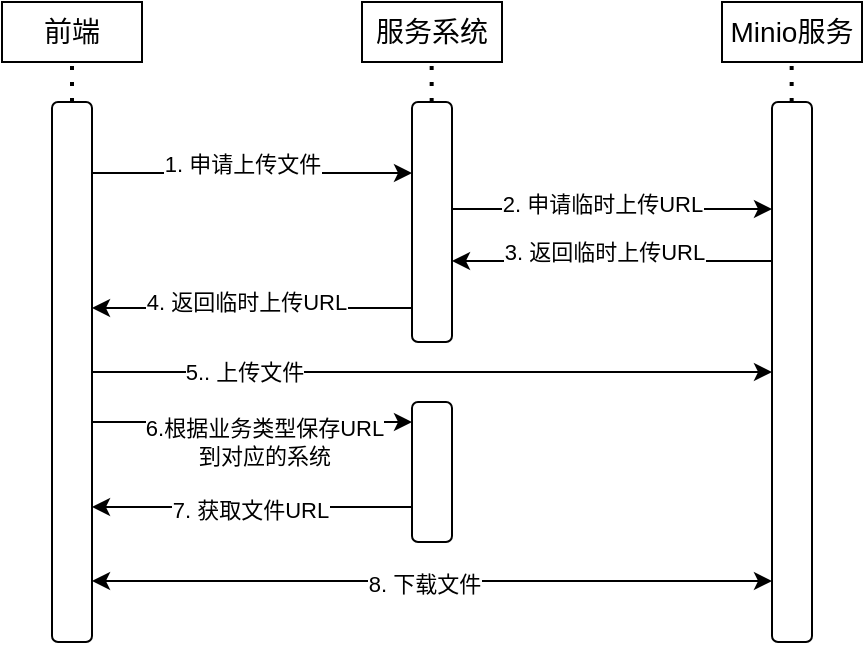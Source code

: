 <mxfile version="26.0.11">
  <diagram name="第 1 页" id="BvCTxVHMavC_BpYrgi1y">
    <mxGraphModel dx="638" dy="402" grid="1" gridSize="10" guides="1" tooltips="1" connect="1" arrows="1" fold="1" page="1" pageScale="1" pageWidth="827" pageHeight="1169" math="0" shadow="0">
      <root>
        <mxCell id="0" />
        <mxCell id="1" parent="0" />
        <mxCell id="rQPNkpV0lBim9gktp3ao-2" value="&lt;font style=&quot;font-size: 14px;&quot;&gt;前端&lt;/font&gt;" style="rounded=0;whiteSpace=wrap;html=1;" vertex="1" parent="1">
          <mxGeometry x="120" y="140" width="70" height="30" as="geometry" />
        </mxCell>
        <mxCell id="rQPNkpV0lBim9gktp3ao-3" value="&lt;span style=&quot;font-size: 14px;&quot;&gt;服务&lt;/span&gt;&lt;span style=&quot;color: rgba(0, 0, 0, 0); font-family: monospace; font-size: 0px; text-align: start; text-wrap-mode: nowrap;&quot;&gt;%3CmxGraphModel%3E%3Croot%3E%3CmxCell%20id%3D%220%22%2F%3E%3CmxCell%20id%3D%221%22%20parent%3D%220%22%2F%3E%3CmxCell%20id%3D%222%22%20value%3D%22%26lt%3Bfont%20style%3D%26quot%3Bfont-size%3A%2014px%3B%26quot%3B%26gt%3B%E5%89%8D%E7%AB%AF%26lt%3B%2Ffont%26gt%3B%22%20style%3D%22rounded%3D0%3BwhiteSpace%3Dwrap%3Bhtml%3D1%3B%22%20vertex%3D%221%22%20parent%3D%221%22%3E%3CmxGeometry%20x%3D%22120%22%20y%3D%22140%22%20width%3D%2270%22%20height%3D%2230%22%20as%3D%22geometry%22%2F%3E%3C%2FmxCell%3E%3C%2Froot%3E%3C%2FmxGraphModel%3E&lt;/span&gt;&lt;span style=&quot;font-size: 14px;&quot;&gt;系统&lt;/span&gt;" style="rounded=0;whiteSpace=wrap;html=1;" vertex="1" parent="1">
          <mxGeometry x="300" y="140" width="70" height="30" as="geometry" />
        </mxCell>
        <mxCell id="rQPNkpV0lBim9gktp3ao-4" value="&lt;font style=&quot;font-size: 14px;&quot;&gt;Minio服务&lt;/font&gt;" style="rounded=0;whiteSpace=wrap;html=1;" vertex="1" parent="1">
          <mxGeometry x="480" y="140" width="70" height="30" as="geometry" />
        </mxCell>
        <mxCell id="rQPNkpV0lBim9gktp3ao-15" style="edgeStyle=orthogonalEdgeStyle;rounded=0;orthogonalLoop=1;jettySize=auto;html=1;exitX=1;exitY=0.25;exitDx=0;exitDy=0;entryX=0;entryY=0.25;entryDx=0;entryDy=0;" edge="1" parent="1">
          <mxGeometry relative="1" as="geometry">
            <mxPoint x="165" y="225.5" as="sourcePoint" />
            <mxPoint x="325" y="225.5" as="targetPoint" />
          </mxGeometry>
        </mxCell>
        <mxCell id="rQPNkpV0lBim9gktp3ao-16" value="1. 申请上传文件" style="edgeLabel;html=1;align=center;verticalAlign=middle;resizable=0;points=[];" vertex="1" connectable="0" parent="rQPNkpV0lBim9gktp3ao-15">
          <mxGeometry x="-0.287" y="2" relative="1" as="geometry">
            <mxPoint x="18" y="-3" as="offset" />
          </mxGeometry>
        </mxCell>
        <mxCell id="rQPNkpV0lBim9gktp3ao-28" style="edgeStyle=orthogonalEdgeStyle;rounded=0;orthogonalLoop=1;jettySize=auto;html=1;exitX=1;exitY=0.75;exitDx=0;exitDy=0;entryX=0;entryY=0.75;entryDx=0;entryDy=0;" edge="1" parent="1">
          <mxGeometry relative="1" as="geometry">
            <mxPoint x="165" y="350.0" as="sourcePoint" />
            <mxPoint x="325" y="350" as="targetPoint" />
          </mxGeometry>
        </mxCell>
        <mxCell id="rQPNkpV0lBim9gktp3ao-29" value="6.根据业务类型保存URL&lt;div&gt;到对应的系统&lt;/div&gt;" style="edgeLabel;html=1;align=center;verticalAlign=middle;resizable=0;points=[];" vertex="1" connectable="0" parent="rQPNkpV0lBim9gktp3ao-28">
          <mxGeometry x="0.285" relative="1" as="geometry">
            <mxPoint x="-17" y="10" as="offset" />
          </mxGeometry>
        </mxCell>
        <mxCell id="rQPNkpV0lBim9gktp3ao-32" style="edgeStyle=orthogonalEdgeStyle;rounded=0;orthogonalLoop=1;jettySize=auto;html=1;exitX=1;exitY=0.75;exitDx=0;exitDy=0;entryX=0;entryY=0.75;entryDx=0;entryDy=0;startArrow=classic;startFill=1;" edge="1" parent="1">
          <mxGeometry relative="1" as="geometry">
            <mxPoint x="165" y="429.5" as="sourcePoint" />
            <mxPoint x="505" y="429.5" as="targetPoint" />
          </mxGeometry>
        </mxCell>
        <mxCell id="rQPNkpV0lBim9gktp3ao-34" value="8. 下载文件" style="edgeLabel;html=1;align=center;verticalAlign=middle;resizable=0;points=[];" vertex="1" connectable="0" parent="rQPNkpV0lBim9gktp3ao-32">
          <mxGeometry x="-0.184" y="2" relative="1" as="geometry">
            <mxPoint x="27" y="3" as="offset" />
          </mxGeometry>
        </mxCell>
        <mxCell id="rQPNkpV0lBim9gktp3ao-5" value="" style="rounded=1;whiteSpace=wrap;html=1;" vertex="1" parent="1">
          <mxGeometry x="145" y="190" width="20" height="270" as="geometry" />
        </mxCell>
        <mxCell id="rQPNkpV0lBim9gktp3ao-17" style="edgeStyle=orthogonalEdgeStyle;rounded=0;orthogonalLoop=1;jettySize=auto;html=1;exitX=1;exitY=0.25;exitDx=0;exitDy=0;entryX=0;entryY=0.25;entryDx=0;entryDy=0;" edge="1" parent="1">
          <mxGeometry relative="1" as="geometry">
            <mxPoint x="345" y="243.5" as="sourcePoint" />
            <mxPoint x="505" y="243.5" as="targetPoint" />
          </mxGeometry>
        </mxCell>
        <mxCell id="rQPNkpV0lBim9gktp3ao-19" value="2. 申请临时上传URL" style="edgeLabel;html=1;align=center;verticalAlign=middle;resizable=0;points=[];" vertex="1" connectable="0" parent="rQPNkpV0lBim9gktp3ao-17">
          <mxGeometry x="-0.36" y="-4" relative="1" as="geometry">
            <mxPoint x="24" y="-7" as="offset" />
          </mxGeometry>
        </mxCell>
        <mxCell id="rQPNkpV0lBim9gktp3ao-23" style="edgeStyle=orthogonalEdgeStyle;rounded=0;orthogonalLoop=1;jettySize=auto;html=1;exitX=0;exitY=0.5;exitDx=0;exitDy=0;" edge="1" parent="1">
          <mxGeometry relative="1" as="geometry">
            <mxPoint x="325" y="293" as="sourcePoint" />
            <mxPoint x="165" y="293" as="targetPoint" />
          </mxGeometry>
        </mxCell>
        <mxCell id="rQPNkpV0lBim9gktp3ao-24" value="4. 返回临时上传URL" style="edgeLabel;html=1;align=center;verticalAlign=middle;resizable=0;points=[];" vertex="1" connectable="0" parent="rQPNkpV0lBim9gktp3ao-23">
          <mxGeometry x="-0.275" y="-1" relative="1" as="geometry">
            <mxPoint x="-25" y="-2" as="offset" />
          </mxGeometry>
        </mxCell>
        <mxCell id="rQPNkpV0lBim9gktp3ao-6" value="" style="rounded=1;whiteSpace=wrap;html=1;" vertex="1" parent="1">
          <mxGeometry x="325" y="190" width="20" height="120" as="geometry" />
        </mxCell>
        <mxCell id="rQPNkpV0lBim9gktp3ao-20" style="edgeStyle=orthogonalEdgeStyle;rounded=0;orthogonalLoop=1;jettySize=auto;html=1;exitX=0;exitY=0.25;exitDx=0;exitDy=0;entryX=1;entryY=0.25;entryDx=0;entryDy=0;" edge="1" parent="1">
          <mxGeometry relative="1" as="geometry">
            <mxPoint x="505" y="269.5" as="sourcePoint" />
            <mxPoint x="345" y="269.5" as="targetPoint" />
          </mxGeometry>
        </mxCell>
        <mxCell id="rQPNkpV0lBim9gktp3ao-22" value="3. 返回临时上传URL" style="edgeLabel;html=1;align=center;verticalAlign=middle;resizable=0;points=[];" vertex="1" connectable="0" parent="rQPNkpV0lBim9gktp3ao-20">
          <mxGeometry x="0.256" y="3" relative="1" as="geometry">
            <mxPoint x="16" y="-8" as="offset" />
          </mxGeometry>
        </mxCell>
        <mxCell id="rQPNkpV0lBim9gktp3ao-7" value="" style="rounded=1;whiteSpace=wrap;html=1;" vertex="1" parent="1">
          <mxGeometry x="505" y="190" width="20" height="270" as="geometry" />
        </mxCell>
        <mxCell id="rQPNkpV0lBim9gktp3ao-8" value="" style="endArrow=none;dashed=1;html=1;dashPattern=1 3;strokeWidth=2;rounded=0;exitX=0.5;exitY=0;exitDx=0;exitDy=0;entryX=0.5;entryY=1;entryDx=0;entryDy=0;" edge="1" parent="1" source="rQPNkpV0lBim9gktp3ao-5" target="rQPNkpV0lBim9gktp3ao-2">
          <mxGeometry width="50" height="50" relative="1" as="geometry">
            <mxPoint x="110" y="220" as="sourcePoint" />
            <mxPoint x="160" y="170" as="targetPoint" />
          </mxGeometry>
        </mxCell>
        <mxCell id="rQPNkpV0lBim9gktp3ao-9" value="" style="endArrow=none;dashed=1;html=1;dashPattern=1 3;strokeWidth=2;rounded=0;exitX=0.5;exitY=0;exitDx=0;exitDy=0;entryX=0.5;entryY=1;entryDx=0;entryDy=0;" edge="1" parent="1">
          <mxGeometry width="50" height="50" relative="1" as="geometry">
            <mxPoint x="334.83" y="190" as="sourcePoint" />
            <mxPoint x="334.83" y="170" as="targetPoint" />
          </mxGeometry>
        </mxCell>
        <mxCell id="rQPNkpV0lBim9gktp3ao-10" value="" style="endArrow=none;dashed=1;html=1;dashPattern=1 3;strokeWidth=2;rounded=0;exitX=0.5;exitY=0;exitDx=0;exitDy=0;entryX=0.5;entryY=1;entryDx=0;entryDy=0;" edge="1" parent="1">
          <mxGeometry width="50" height="50" relative="1" as="geometry">
            <mxPoint x="514.83" y="190" as="sourcePoint" />
            <mxPoint x="514.83" y="170" as="targetPoint" />
          </mxGeometry>
        </mxCell>
        <mxCell id="rQPNkpV0lBim9gktp3ao-25" style="edgeStyle=orthogonalEdgeStyle;rounded=0;orthogonalLoop=1;jettySize=auto;html=1;exitX=1;exitY=0.5;exitDx=0;exitDy=0;entryX=0;entryY=0.5;entryDx=0;entryDy=0;" edge="1" parent="1" source="rQPNkpV0lBim9gktp3ao-5" target="rQPNkpV0lBim9gktp3ao-7">
          <mxGeometry relative="1" as="geometry" />
        </mxCell>
        <mxCell id="rQPNkpV0lBim9gktp3ao-27" value="5.. 上传文件" style="edgeLabel;html=1;align=center;verticalAlign=middle;resizable=0;points=[];" vertex="1" connectable="0" parent="rQPNkpV0lBim9gktp3ao-25">
          <mxGeometry x="-0.498" y="2" relative="1" as="geometry">
            <mxPoint x="-10" y="2" as="offset" />
          </mxGeometry>
        </mxCell>
        <mxCell id="rQPNkpV0lBim9gktp3ao-30" style="edgeStyle=orthogonalEdgeStyle;rounded=0;orthogonalLoop=1;jettySize=auto;html=1;exitX=0;exitY=0.75;exitDx=0;exitDy=0;entryX=1;entryY=0.75;entryDx=0;entryDy=0;" edge="1" parent="1" source="rQPNkpV0lBim9gktp3ao-26" target="rQPNkpV0lBim9gktp3ao-5">
          <mxGeometry relative="1" as="geometry" />
        </mxCell>
        <mxCell id="rQPNkpV0lBim9gktp3ao-31" value="7. 获取文件URL" style="edgeLabel;html=1;align=center;verticalAlign=middle;resizable=0;points=[];" vertex="1" connectable="0" parent="rQPNkpV0lBim9gktp3ao-30">
          <mxGeometry x="0.131" y="1" relative="1" as="geometry">
            <mxPoint x="9" as="offset" />
          </mxGeometry>
        </mxCell>
        <mxCell id="rQPNkpV0lBim9gktp3ao-26" value="" style="rounded=1;whiteSpace=wrap;html=1;" vertex="1" parent="1">
          <mxGeometry x="325" y="340" width="20" height="70" as="geometry" />
        </mxCell>
      </root>
    </mxGraphModel>
  </diagram>
</mxfile>

